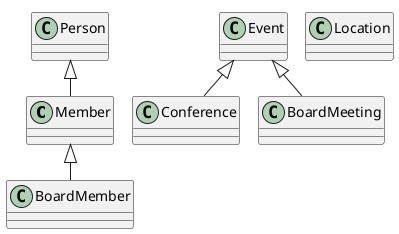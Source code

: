 @startuml

!pragma layout smetana

class Member

class BoardMember

class Event

class Conference

class BoardMeeting

class Location

class Person

Event <|-- Conference
Event <|-- BoardMeeting

Person <|-- Member
Member <|-- BoardMember

@enduml